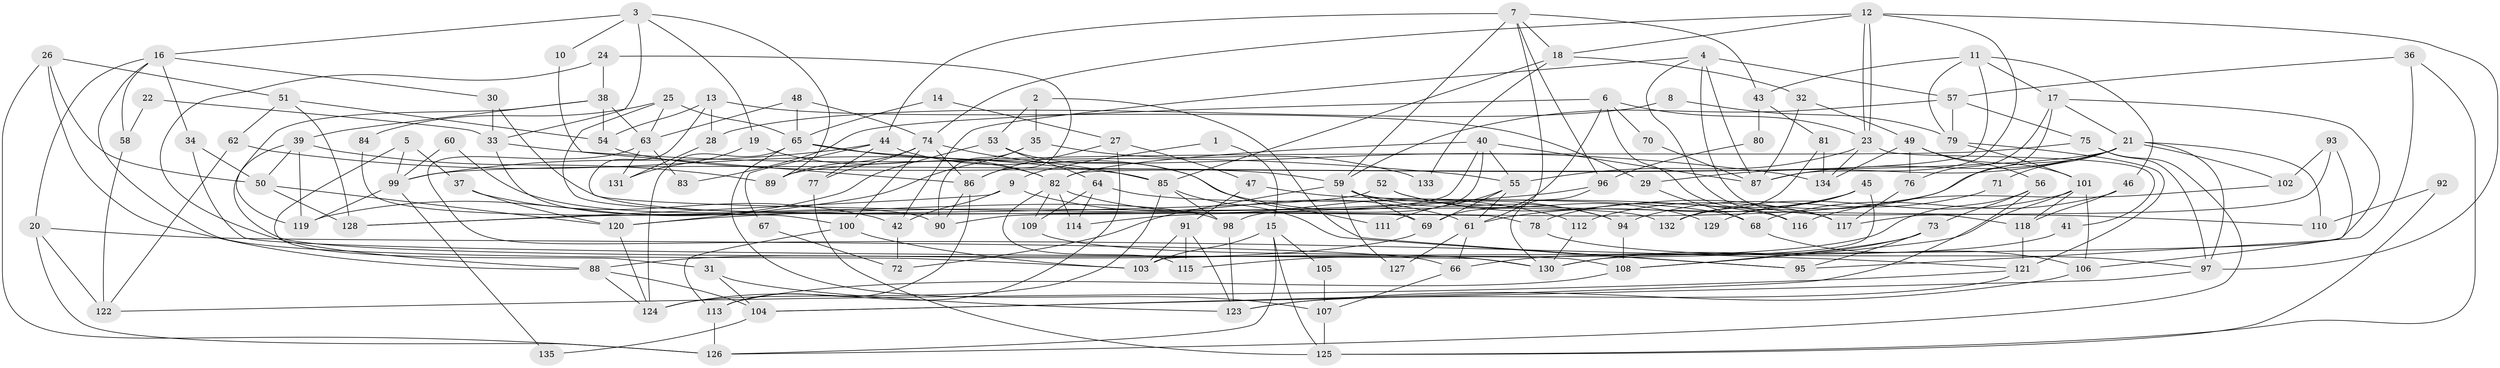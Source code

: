 // coarse degree distribution, {4: 0.23255813953488372, 3: 0.1511627906976744, 7: 0.11627906976744186, 5: 0.1511627906976744, 9: 0.046511627906976744, 2: 0.08139534883720931, 8: 0.08139534883720931, 6: 0.12790697674418605, 10: 0.011627906976744186}
// Generated by graph-tools (version 1.1) at 2025/24/03/03/25 07:24:04]
// undirected, 135 vertices, 270 edges
graph export_dot {
graph [start="1"]
  node [color=gray90,style=filled];
  1;
  2;
  3;
  4;
  5;
  6;
  7;
  8;
  9;
  10;
  11;
  12;
  13;
  14;
  15;
  16;
  17;
  18;
  19;
  20;
  21;
  22;
  23;
  24;
  25;
  26;
  27;
  28;
  29;
  30;
  31;
  32;
  33;
  34;
  35;
  36;
  37;
  38;
  39;
  40;
  41;
  42;
  43;
  44;
  45;
  46;
  47;
  48;
  49;
  50;
  51;
  52;
  53;
  54;
  55;
  56;
  57;
  58;
  59;
  60;
  61;
  62;
  63;
  64;
  65;
  66;
  67;
  68;
  69;
  70;
  71;
  72;
  73;
  74;
  75;
  76;
  77;
  78;
  79;
  80;
  81;
  82;
  83;
  84;
  85;
  86;
  87;
  88;
  89;
  90;
  91;
  92;
  93;
  94;
  95;
  96;
  97;
  98;
  99;
  100;
  101;
  102;
  103;
  104;
  105;
  106;
  107;
  108;
  109;
  110;
  111;
  112;
  113;
  114;
  115;
  116;
  117;
  118;
  119;
  120;
  121;
  122;
  123;
  124;
  125;
  126;
  127;
  128;
  129;
  130;
  131;
  132;
  133;
  134;
  135;
  1 -- 15;
  1 -- 9;
  2 -- 53;
  2 -- 35;
  2 -- 95;
  3 -- 16;
  3 -- 33;
  3 -- 10;
  3 -- 19;
  3 -- 89;
  4 -- 57;
  4 -- 118;
  4 -- 42;
  4 -- 87;
  4 -- 117;
  5 -- 99;
  5 -- 37;
  5 -- 31;
  6 -- 69;
  6 -- 23;
  6 -- 70;
  6 -- 83;
  6 -- 116;
  7 -- 44;
  7 -- 59;
  7 -- 18;
  7 -- 43;
  7 -- 61;
  7 -- 96;
  8 -- 79;
  8 -- 28;
  9 -- 61;
  9 -- 128;
  9 -- 42;
  10 -- 86;
  11 -- 82;
  11 -- 79;
  11 -- 17;
  11 -- 43;
  11 -- 46;
  12 -- 18;
  12 -- 23;
  12 -- 23;
  12 -- 74;
  12 -- 87;
  12 -- 97;
  13 -- 29;
  13 -- 78;
  13 -- 28;
  13 -- 54;
  14 -- 27;
  14 -- 65;
  15 -- 126;
  15 -- 103;
  15 -- 105;
  15 -- 125;
  16 -- 20;
  16 -- 103;
  16 -- 30;
  16 -- 34;
  16 -- 58;
  17 -- 21;
  17 -- 76;
  17 -- 103;
  17 -- 112;
  18 -- 32;
  18 -- 85;
  18 -- 133;
  19 -- 82;
  19 -- 131;
  20 -- 66;
  20 -- 126;
  20 -- 122;
  21 -- 99;
  21 -- 87;
  21 -- 29;
  21 -- 71;
  21 -- 97;
  21 -- 102;
  21 -- 110;
  21 -- 114;
  22 -- 58;
  22 -- 33;
  23 -- 134;
  23 -- 41;
  23 -- 55;
  24 -- 38;
  24 -- 88;
  24 -- 86;
  25 -- 63;
  25 -- 65;
  25 -- 69;
  25 -- 84;
  26 -- 50;
  26 -- 88;
  26 -- 51;
  26 -- 126;
  27 -- 86;
  27 -- 124;
  27 -- 47;
  28 -- 131;
  29 -- 68;
  30 -- 33;
  30 -- 132;
  31 -- 104;
  31 -- 123;
  32 -- 87;
  32 -- 49;
  33 -- 90;
  33 -- 55;
  34 -- 130;
  34 -- 50;
  35 -- 90;
  35 -- 120;
  35 -- 133;
  36 -- 95;
  36 -- 57;
  36 -- 125;
  37 -- 42;
  37 -- 120;
  38 -- 39;
  38 -- 54;
  38 -- 63;
  38 -- 119;
  39 -- 50;
  39 -- 89;
  39 -- 108;
  39 -- 119;
  40 -- 87;
  40 -- 55;
  40 -- 82;
  40 -- 90;
  40 -- 98;
  41 -- 66;
  42 -- 72;
  43 -- 80;
  43 -- 81;
  44 -- 77;
  44 -- 94;
  44 -- 67;
  44 -- 99;
  45 -- 130;
  45 -- 61;
  45 -- 78;
  45 -- 129;
  46 -- 68;
  46 -- 118;
  47 -- 91;
  47 -- 68;
  48 -- 63;
  48 -- 74;
  48 -- 65;
  49 -- 101;
  49 -- 134;
  49 -- 56;
  49 -- 76;
  50 -- 120;
  50 -- 128;
  51 -- 62;
  51 -- 54;
  51 -- 128;
  52 -- 128;
  52 -- 117;
  52 -- 129;
  53 -- 64;
  53 -- 119;
  53 -- 111;
  54 -- 59;
  55 -- 69;
  55 -- 61;
  55 -- 111;
  56 -- 73;
  56 -- 104;
  56 -- 115;
  57 -- 59;
  57 -- 75;
  57 -- 79;
  58 -- 122;
  59 -- 69;
  59 -- 72;
  59 -- 94;
  59 -- 110;
  59 -- 127;
  60 -- 98;
  60 -- 99;
  61 -- 66;
  61 -- 127;
  62 -- 85;
  62 -- 122;
  63 -- 121;
  63 -- 83;
  63 -- 131;
  64 -- 114;
  64 -- 116;
  64 -- 109;
  65 -- 82;
  65 -- 107;
  65 -- 124;
  65 -- 134;
  66 -- 107;
  67 -- 72;
  68 -- 106;
  69 -- 88;
  70 -- 87;
  71 -- 94;
  73 -- 95;
  73 -- 130;
  73 -- 108;
  74 -- 86;
  74 -- 77;
  74 -- 85;
  74 -- 89;
  74 -- 100;
  75 -- 89;
  75 -- 97;
  75 -- 126;
  76 -- 117;
  77 -- 125;
  78 -- 97;
  79 -- 121;
  79 -- 101;
  80 -- 96;
  81 -- 132;
  81 -- 134;
  82 -- 115;
  82 -- 109;
  82 -- 112;
  82 -- 114;
  84 -- 100;
  85 -- 95;
  85 -- 98;
  85 -- 124;
  86 -- 113;
  86 -- 90;
  88 -- 104;
  88 -- 124;
  91 -- 103;
  91 -- 123;
  91 -- 115;
  92 -- 110;
  92 -- 125;
  93 -- 117;
  93 -- 106;
  93 -- 102;
  94 -- 108;
  96 -- 130;
  96 -- 120;
  97 -- 104;
  98 -- 123;
  99 -- 119;
  99 -- 135;
  100 -- 113;
  100 -- 103;
  101 -- 108;
  101 -- 106;
  101 -- 118;
  101 -- 132;
  102 -- 116;
  104 -- 135;
  105 -- 107;
  106 -- 123;
  107 -- 125;
  108 -- 113;
  109 -- 130;
  112 -- 130;
  113 -- 126;
  118 -- 121;
  120 -- 124;
  121 -- 123;
  121 -- 122;
}
